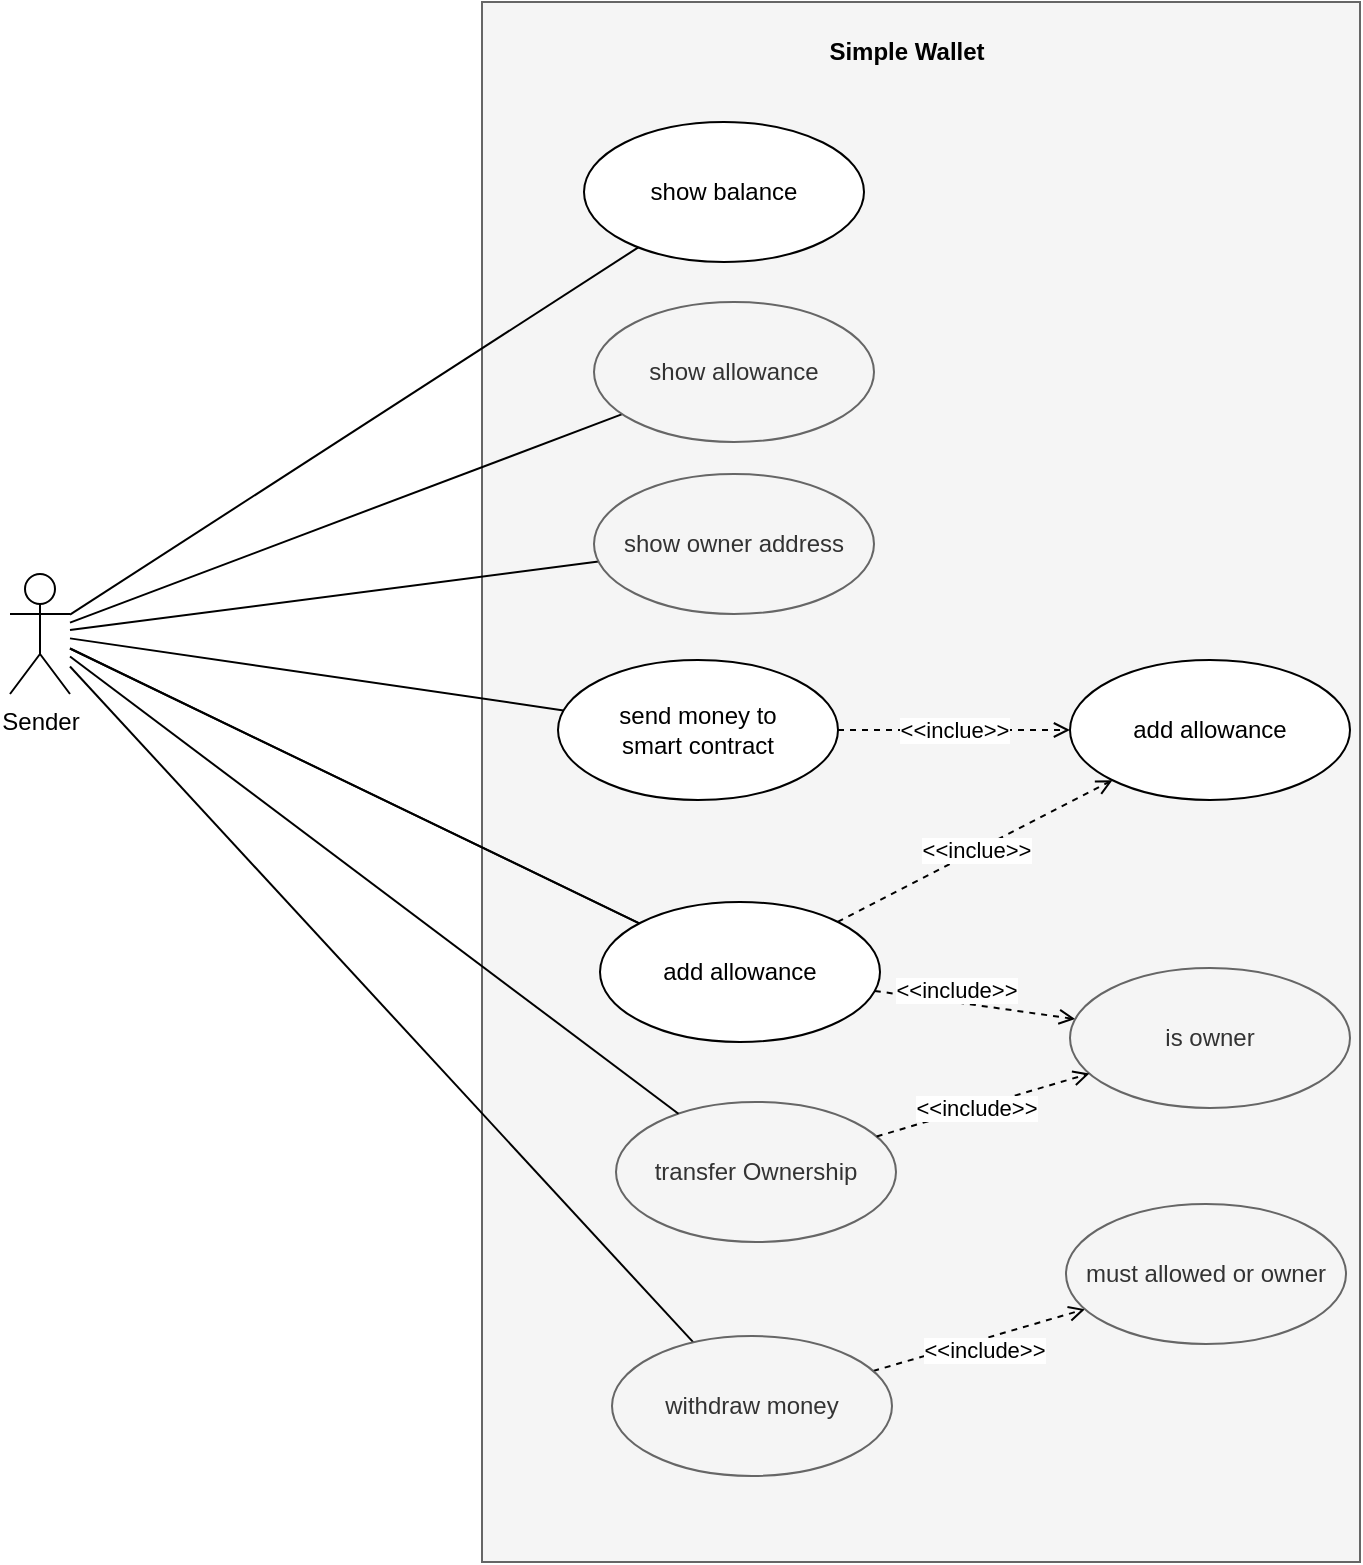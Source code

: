 <mxfile version="15.6.1" type="device"><diagram id="aPBXt3k9AySnzDsOSbmT" name="use-case "><mxGraphModel dx="723" dy="435" grid="0" gridSize="10" guides="1" tooltips="1" connect="1" arrows="1" fold="1" page="1" pageScale="1" pageWidth="827" pageHeight="1169" math="0" shadow="0"><root><mxCell id="0"/><mxCell id="1" parent="0"/><mxCell id="oEsBuGa2CD_BsBaGrmjD-1" value="" style="rounded=0;whiteSpace=wrap;html=1;fillColor=#f5f5f5;fontColor=#333333;strokeColor=#666666;" parent="1" vertex="1"><mxGeometry x="266" y="170" width="439" height="780" as="geometry"/></mxCell><mxCell id="oEsBuGa2CD_BsBaGrmjD-3" style="rounded=0;orthogonalLoop=1;jettySize=auto;html=1;endArrow=none;endFill=0;" parent="1" source="oEsBuGa2CD_BsBaGrmjD-5" target="oEsBuGa2CD_BsBaGrmjD-2" edge="1"><mxGeometry relative="1" as="geometry"/></mxCell><mxCell id="oEsBuGa2CD_BsBaGrmjD-4" style="edgeStyle=none;rounded=0;orthogonalLoop=1;jettySize=auto;html=1;endArrow=none;endFill=0;" parent="1" source="oEsBuGa2CD_BsBaGrmjD-5" target="oEsBuGa2CD_BsBaGrmjD-6" edge="1"><mxGeometry relative="1" as="geometry"/></mxCell><mxCell id="RERrAqMMizTluBpDLtPh-2" style="edgeStyle=none;rounded=0;jumpStyle=none;jumpSize=1;orthogonalLoop=1;jettySize=auto;html=1;strokeWidth=1;endArrow=none;endFill=0;" parent="1" source="oEsBuGa2CD_BsBaGrmjD-5" target="RERrAqMMizTluBpDLtPh-1" edge="1"><mxGeometry relative="1" as="geometry"/></mxCell><mxCell id="-6bU63DhFU8dJoOT3Bxr-13" style="edgeStyle=none;rounded=0;orthogonalLoop=1;jettySize=auto;html=1;endArrow=none;endFill=0;" parent="1" source="oEsBuGa2CD_BsBaGrmjD-5" target="-6bU63DhFU8dJoOT3Bxr-3" edge="1"><mxGeometry relative="1" as="geometry"/></mxCell><mxCell id="-6bU63DhFU8dJoOT3Bxr-14" style="edgeStyle=none;rounded=0;orthogonalLoop=1;jettySize=auto;html=1;endArrow=none;endFill=0;" parent="1" source="oEsBuGa2CD_BsBaGrmjD-5" target="-6bU63DhFU8dJoOT3Bxr-2" edge="1"><mxGeometry relative="1" as="geometry"/></mxCell><mxCell id="ZFlyRjd6sQ9u23duvazJ-4" style="rounded=0;orthogonalLoop=1;jettySize=auto;html=1;endArrow=none;endFill=0;" edge="1" parent="1" source="oEsBuGa2CD_BsBaGrmjD-5" target="ZFlyRjd6sQ9u23duvazJ-3"><mxGeometry relative="1" as="geometry"/></mxCell><mxCell id="oEsBuGa2CD_BsBaGrmjD-5" value="Sender" style="shape=umlActor;verticalLabelPosition=bottom;verticalAlign=top;html=1;" parent="1" vertex="1"><mxGeometry x="30" y="456" width="30" height="60" as="geometry"/></mxCell><mxCell id="-6bU63DhFU8dJoOT3Bxr-27" style="edgeStyle=none;rounded=0;orthogonalLoop=1;jettySize=auto;html=1;dashed=1;endArrow=open;endFill=0;" parent="1" source="oEsBuGa2CD_BsBaGrmjD-6" target="-6bU63DhFU8dJoOT3Bxr-26" edge="1"><mxGeometry relative="1" as="geometry"/></mxCell><mxCell id="-6bU63DhFU8dJoOT3Bxr-28" value="&amp;lt;&amp;lt;include&amp;gt;&amp;gt;" style="edgeLabel;html=1;align=center;verticalAlign=middle;resizable=0;points=[];" parent="-6bU63DhFU8dJoOT3Bxr-27" vertex="1" connectable="0"><mxGeometry x="0.323" y="-1" relative="1" as="geometry"><mxPoint x="-15" y="9" as="offset"/></mxGeometry></mxCell><mxCell id="oEsBuGa2CD_BsBaGrmjD-6" value="withdraw money" style="ellipse;whiteSpace=wrap;html=1;fillColor=#f5f5f5;fontColor=#333333;strokeColor=#666666;" parent="1" vertex="1"><mxGeometry x="331" y="837" width="140" height="70" as="geometry"/></mxCell><mxCell id="ZFlyRjd6sQ9u23duvazJ-2" value="&amp;lt;&amp;lt;inclue&amp;gt;&amp;gt;" style="edgeStyle=orthogonalEdgeStyle;rounded=0;orthogonalLoop=1;jettySize=auto;html=1;dashed=1;endArrow=open;endFill=0;" edge="1" parent="1" source="RERrAqMMizTluBpDLtPh-1" target="ZFlyRjd6sQ9u23duvazJ-6"><mxGeometry relative="1" as="geometry"/></mxCell><mxCell id="RERrAqMMizTluBpDLtPh-1" value="send money to&lt;br&gt;smart contract" style="ellipse;whiteSpace=wrap;html=1;" parent="1" vertex="1"><mxGeometry x="304" y="499" width="140" height="70" as="geometry"/></mxCell><mxCell id="3D37qrVUg_1uOCVgJY0D-1" value="&lt;b&gt;Simple Wallet&lt;/b&gt;" style="text;html=1;strokeColor=none;fillColor=none;align=center;verticalAlign=middle;whiteSpace=wrap;rounded=0;" parent="1" vertex="1"><mxGeometry x="436" y="180" width="85" height="30" as="geometry"/></mxCell><mxCell id="-6bU63DhFU8dJoOT3Bxr-2" value="show allowance" style="ellipse;whiteSpace=wrap;html=1;fillColor=#f5f5f5;strokeColor=#666666;fontColor=#333333;" parent="1" vertex="1"><mxGeometry x="322" y="320" width="140" height="70" as="geometry"/></mxCell><mxCell id="-6bU63DhFU8dJoOT3Bxr-3" value="show owner address" style="ellipse;whiteSpace=wrap;html=1;fillColor=#f5f5f5;fontColor=#333333;strokeColor=#666666;" parent="1" vertex="1"><mxGeometry x="322" y="406" width="140" height="70" as="geometry"/></mxCell><mxCell id="-6bU63DhFU8dJoOT3Bxr-6" value="transfer Ownership" style="ellipse;whiteSpace=wrap;html=1;fillColor=#f5f5f5;fontColor=#333333;strokeColor=#666666;" parent="1" vertex="1"><mxGeometry x="333" y="720" width="140" height="70" as="geometry"/></mxCell><mxCell id="-6bU63DhFU8dJoOT3Bxr-8" style="rounded=0;orthogonalLoop=1;jettySize=auto;html=1;endArrow=none;endFill=0;" parent="1" source="oEsBuGa2CD_BsBaGrmjD-5" target="-6bU63DhFU8dJoOT3Bxr-6" edge="1"><mxGeometry relative="1" as="geometry"><mxPoint x="217" y="606" as="sourcePoint"/><mxPoint x="341.735" y="653.806" as="targetPoint"/></mxGeometry></mxCell><mxCell id="-6bU63DhFU8dJoOT3Bxr-16" style="edgeStyle=none;rounded=0;orthogonalLoop=1;jettySize=auto;html=1;endArrow=open;endFill=0;dashed=1;" parent="1" source="oEsBuGa2CD_BsBaGrmjD-2" target="-6bU63DhFU8dJoOT3Bxr-15" edge="1"><mxGeometry relative="1" as="geometry"><Array as="points"/></mxGeometry></mxCell><mxCell id="-6bU63DhFU8dJoOT3Bxr-17" value="&amp;lt;&amp;lt;include&amp;gt;&amp;gt;" style="edgeLabel;html=1;align=center;verticalAlign=middle;resizable=0;points=[];" parent="-6bU63DhFU8dJoOT3Bxr-16" vertex="1" connectable="0"><mxGeometry x="-0.333" y="1" relative="1" as="geometry"><mxPoint x="7" y="-4" as="offset"/></mxGeometry></mxCell><mxCell id="-6bU63DhFU8dJoOT3Bxr-15" value="is owner" style="ellipse;whiteSpace=wrap;html=1;fillColor=#f5f5f5;fontColor=#333333;strokeColor=#666666;" parent="1" vertex="1"><mxGeometry x="560" y="653" width="140" height="70" as="geometry"/></mxCell><mxCell id="-6bU63DhFU8dJoOT3Bxr-22" style="edgeStyle=none;rounded=0;orthogonalLoop=1;jettySize=auto;html=1;endArrow=open;endFill=0;dashed=1;" parent="1" source="-6bU63DhFU8dJoOT3Bxr-6" target="-6bU63DhFU8dJoOT3Bxr-15" edge="1"><mxGeometry relative="1" as="geometry"><mxPoint x="457.913" y="802.058" as="sourcePoint"/><mxPoint x="556.32" y="839.788" as="targetPoint"/></mxGeometry></mxCell><mxCell id="-6bU63DhFU8dJoOT3Bxr-23" value="&amp;lt;&amp;lt;include&amp;gt;&amp;gt;" style="edgeLabel;html=1;align=center;verticalAlign=middle;resizable=0;points=[];" parent="-6bU63DhFU8dJoOT3Bxr-22" vertex="1" connectable="0"><mxGeometry x="-0.333" y="1" relative="1" as="geometry"><mxPoint x="14" y="-3" as="offset"/></mxGeometry></mxCell><mxCell id="-6bU63DhFU8dJoOT3Bxr-26" value="must allowed or owner" style="ellipse;whiteSpace=wrap;html=1;fillColor=#f5f5f5;fontColor=#333333;strokeColor=#666666;" parent="1" vertex="1"><mxGeometry x="558" y="771" width="140" height="70" as="geometry"/></mxCell><mxCell id="oEsBuGa2CD_BsBaGrmjD-2" value="add allowance" style="ellipse;whiteSpace=wrap;html=1;" parent="1" vertex="1"><mxGeometry x="325" y="620" width="140" height="70" as="geometry"/></mxCell><mxCell id="ZFlyRjd6sQ9u23duvazJ-1" value="" style="edgeStyle=none;rounded=0;orthogonalLoop=1;jettySize=auto;html=1;endArrow=none;endFill=0;" edge="1" parent="1" source="oEsBuGa2CD_BsBaGrmjD-5" target="oEsBuGa2CD_BsBaGrmjD-2"><mxGeometry relative="1" as="geometry"><mxPoint x="107" y="605.857" as="sourcePoint"/><mxPoint x="547.013" y="601.667" as="targetPoint"/></mxGeometry></mxCell><mxCell id="ZFlyRjd6sQ9u23duvazJ-3" value="show balance" style="ellipse;whiteSpace=wrap;html=1;" vertex="1" parent="1"><mxGeometry x="317" y="230" width="140" height="70" as="geometry"/></mxCell><mxCell id="ZFlyRjd6sQ9u23duvazJ-6" value="add allowance" style="ellipse;whiteSpace=wrap;html=1;" vertex="1" parent="1"><mxGeometry x="560" y="499" width="140" height="70" as="geometry"/></mxCell><mxCell id="ZFlyRjd6sQ9u23duvazJ-8" value="&amp;lt;&amp;lt;inclue&amp;gt;&amp;gt;" style="rounded=0;orthogonalLoop=1;jettySize=auto;html=1;dashed=1;endArrow=open;endFill=0;" edge="1" parent="1" source="oEsBuGa2CD_BsBaGrmjD-2" target="ZFlyRjd6sQ9u23duvazJ-6"><mxGeometry relative="1" as="geometry"><mxPoint x="454" y="544" as="sourcePoint"/><mxPoint x="570" y="544" as="targetPoint"/></mxGeometry></mxCell></root></mxGraphModel></diagram></mxfile>